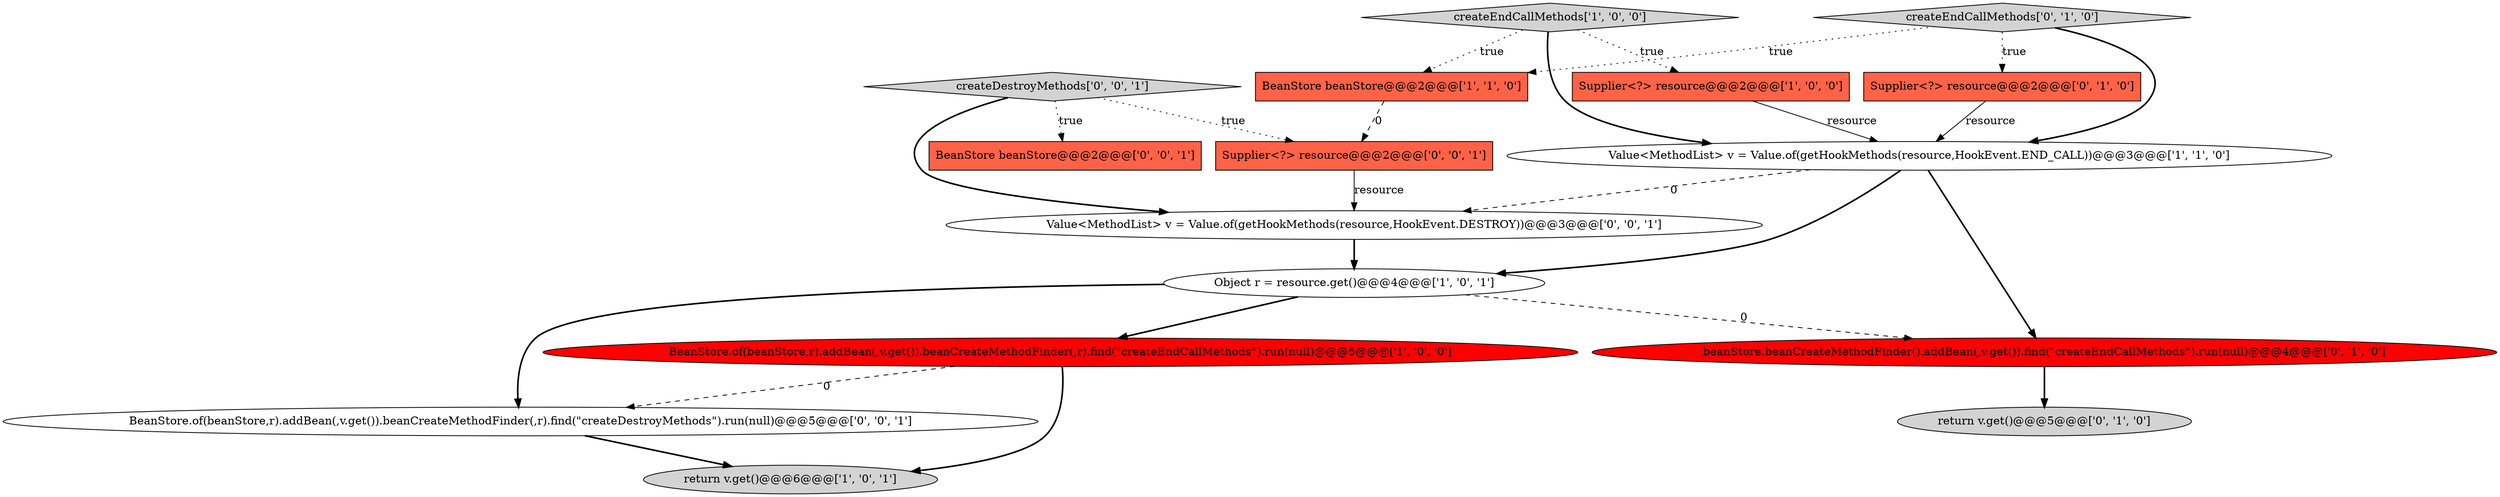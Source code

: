 digraph {
8 [style = filled, label = "beanStore.beanCreateMethodFinder().addBean(,v.get()).find(\"createEndCallMethods\").run(null)@@@4@@@['0', '1', '0']", fillcolor = red, shape = ellipse image = "AAA1AAABBB2BBB"];
6 [style = filled, label = "return v.get()@@@6@@@['1', '0', '1']", fillcolor = lightgray, shape = ellipse image = "AAA0AAABBB1BBB"];
4 [style = filled, label = "BeanStore beanStore@@@2@@@['1', '1', '0']", fillcolor = tomato, shape = box image = "AAA0AAABBB1BBB"];
9 [style = filled, label = "Supplier<?> resource@@@2@@@['0', '1', '0']", fillcolor = tomato, shape = box image = "AAA0AAABBB2BBB"];
13 [style = filled, label = "Supplier<?> resource@@@2@@@['0', '0', '1']", fillcolor = tomato, shape = box image = "AAA0AAABBB3BBB"];
3 [style = filled, label = "Supplier<?> resource@@@2@@@['1', '0', '0']", fillcolor = tomato, shape = box image = "AAA0AAABBB1BBB"];
1 [style = filled, label = "createEndCallMethods['1', '0', '0']", fillcolor = lightgray, shape = diamond image = "AAA0AAABBB1BBB"];
5 [style = filled, label = "BeanStore.of(beanStore,r).addBean(,v.get()).beanCreateMethodFinder(,r).find(\"createEndCallMethods\").run(null)@@@5@@@['1', '0', '0']", fillcolor = red, shape = ellipse image = "AAA1AAABBB1BBB"];
7 [style = filled, label = "return v.get()@@@5@@@['0', '1', '0']", fillcolor = lightgray, shape = ellipse image = "AAA0AAABBB2BBB"];
10 [style = filled, label = "createEndCallMethods['0', '1', '0']", fillcolor = lightgray, shape = diamond image = "AAA0AAABBB2BBB"];
14 [style = filled, label = "BeanStore.of(beanStore,r).addBean(,v.get()).beanCreateMethodFinder(,r).find(\"createDestroyMethods\").run(null)@@@5@@@['0', '0', '1']", fillcolor = white, shape = ellipse image = "AAA0AAABBB3BBB"];
15 [style = filled, label = "Value<MethodList> v = Value.of(getHookMethods(resource,HookEvent.DESTROY))@@@3@@@['0', '0', '1']", fillcolor = white, shape = ellipse image = "AAA0AAABBB3BBB"];
2 [style = filled, label = "Value<MethodList> v = Value.of(getHookMethods(resource,HookEvent.END_CALL))@@@3@@@['1', '1', '0']", fillcolor = white, shape = ellipse image = "AAA0AAABBB1BBB"];
12 [style = filled, label = "createDestroyMethods['0', '0', '1']", fillcolor = lightgray, shape = diamond image = "AAA0AAABBB3BBB"];
11 [style = filled, label = "BeanStore beanStore@@@2@@@['0', '0', '1']", fillcolor = tomato, shape = box image = "AAA0AAABBB3BBB"];
0 [style = filled, label = "Object r = resource.get()@@@4@@@['1', '0', '1']", fillcolor = white, shape = ellipse image = "AAA0AAABBB1BBB"];
3->2 [style = solid, label="resource"];
5->14 [style = dashed, label="0"];
12->15 [style = bold, label=""];
1->4 [style = dotted, label="true"];
10->9 [style = dotted, label="true"];
8->7 [style = bold, label=""];
12->11 [style = dotted, label="true"];
1->3 [style = dotted, label="true"];
13->15 [style = solid, label="resource"];
2->15 [style = dashed, label="0"];
0->14 [style = bold, label=""];
2->0 [style = bold, label=""];
12->13 [style = dotted, label="true"];
5->6 [style = bold, label=""];
15->0 [style = bold, label=""];
9->2 [style = solid, label="resource"];
0->8 [style = dashed, label="0"];
10->2 [style = bold, label=""];
1->2 [style = bold, label=""];
10->4 [style = dotted, label="true"];
4->13 [style = dashed, label="0"];
14->6 [style = bold, label=""];
2->8 [style = bold, label=""];
0->5 [style = bold, label=""];
}
